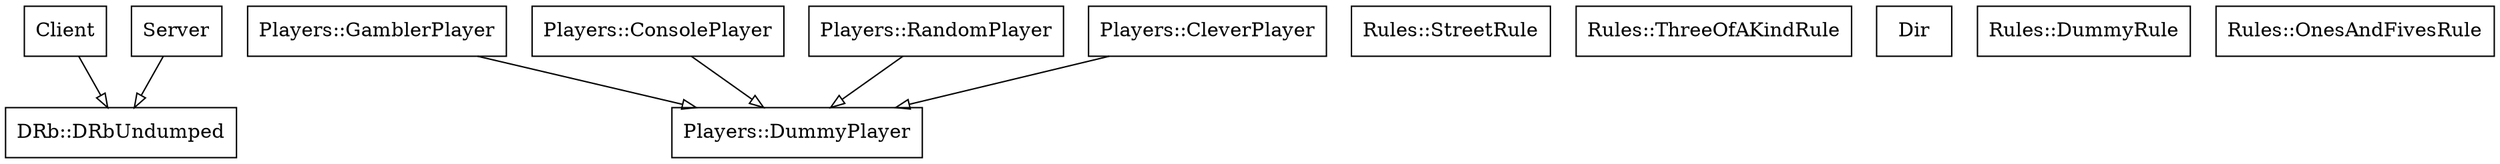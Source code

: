 digraph class_diagram {
  graph [labeljust = "l", labelloc = "t"];
  node [shape = "record"];
  _DRb_DRbUndumped [label = "{DRb::DRbUndumped}"];
  _Client [label = "{Client}"];
  _Players_GamblerPlayer [label = "{Players::GamblerPlayer}"];
  _Players_ConsolePlayer [label = "{Players::ConsolePlayer}"];
  _Rules_StreetRule [label = "{Rules::StreetRule}"];
  _Rules_ThreeOfAKindRule [label = "{Rules::ThreeOfAKindRule}"];
  _Players_RandomPlayer [label = "{Players::RandomPlayer}"];
  _Players_CleverPlayer [label = "{Players::CleverPlayer}"];
  _Server [label = "{Server}"];
  _Dir [label = "{Dir}"];
  _Rules_DummyRule [label = "{Rules::DummyRule}"];
  _Players_DummyPlayer [label = "{Players::DummyPlayer}"];
  _Rules_OnesAndFivesRule [label = "{Rules::OnesAndFivesRule}"];
  _Server -> _DRb_DRbUndumped [arrowhead = "onormal"];
  _Players_RandomPlayer -> _Players_DummyPlayer [arrowhead = "onormal"];
  _Client -> _DRb_DRbUndumped [arrowhead = "onormal"];
  _Players_GamblerPlayer -> _Players_DummyPlayer [arrowhead = "onormal"];
  _Players_ConsolePlayer -> _Players_DummyPlayer [arrowhead = "onormal"];
  _Players_CleverPlayer -> _Players_DummyPlayer [arrowhead = "onormal"];
}